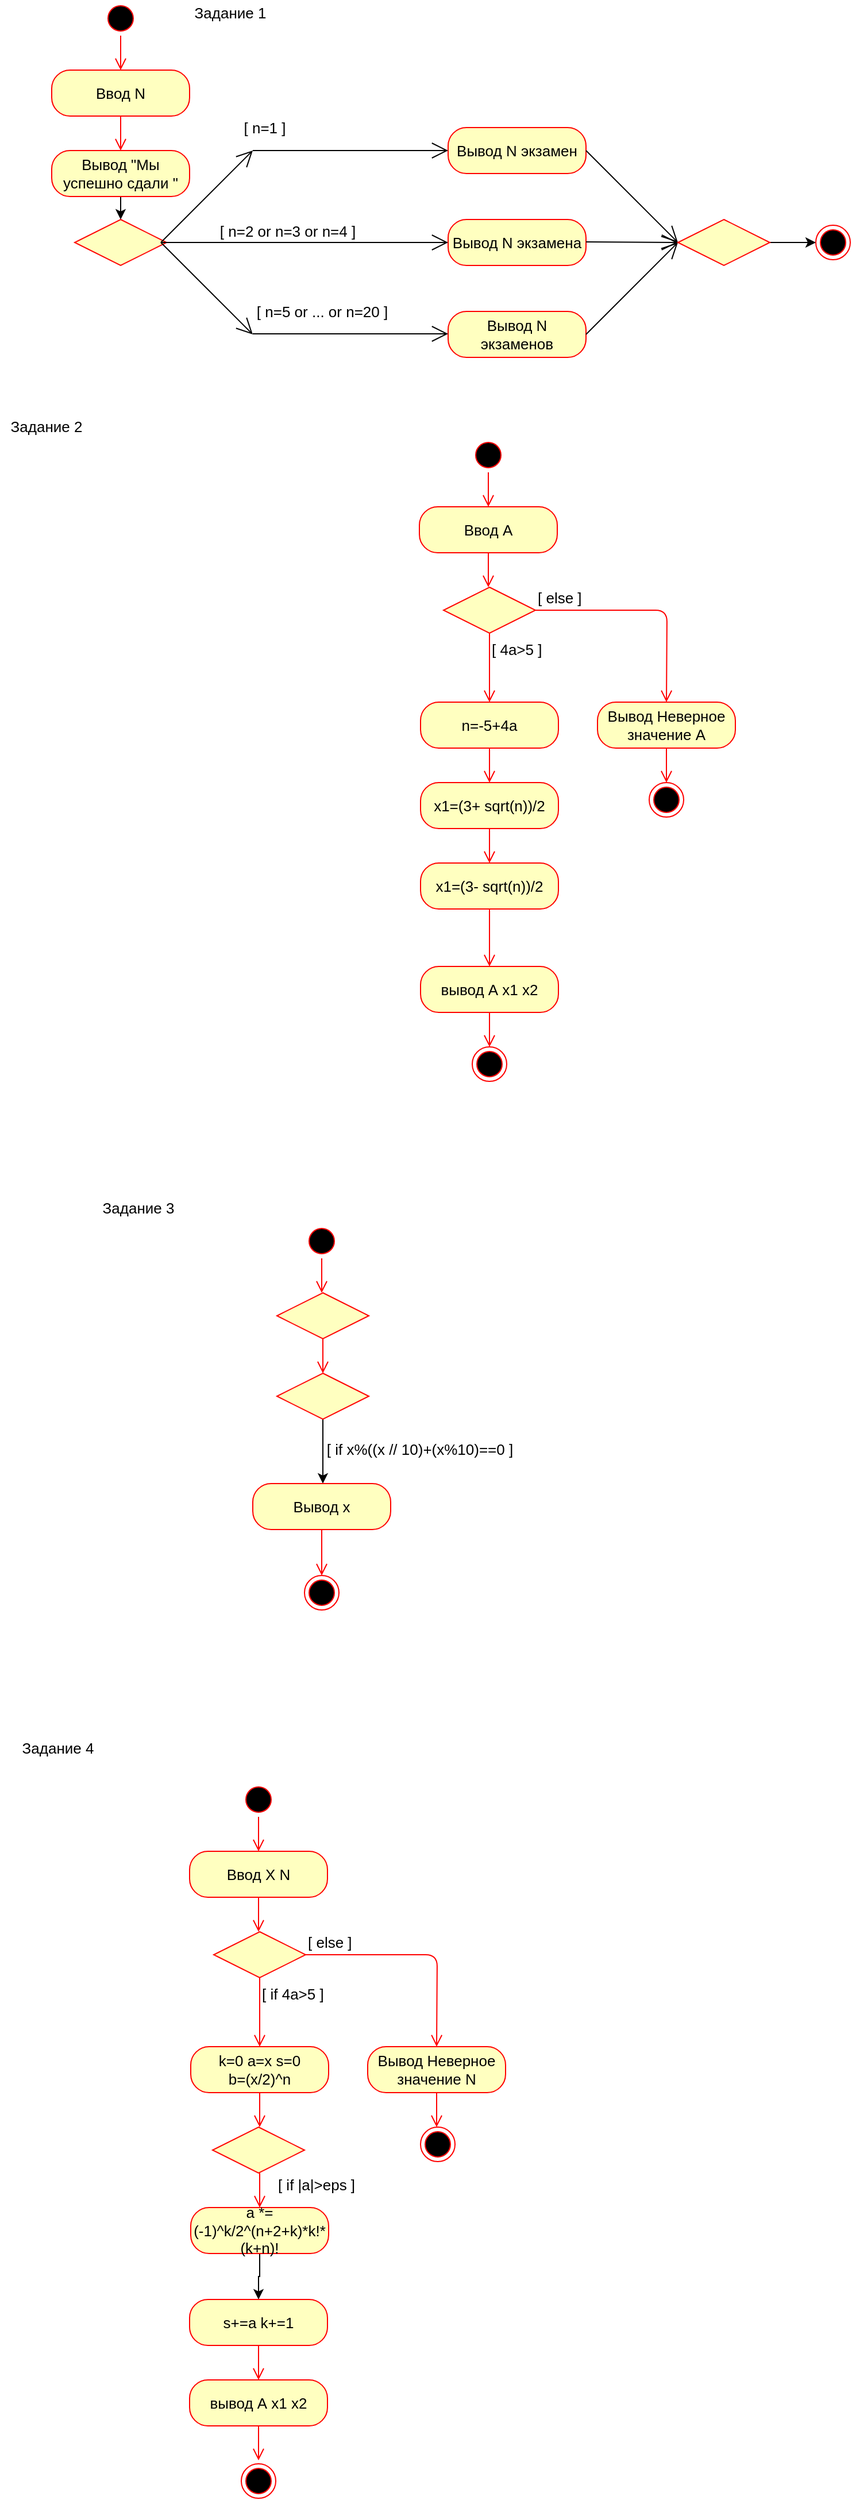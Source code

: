 <mxfile version="14.6.10" type="device"><diagram name="Page-1" id="e7e014a7-5840-1c2e-5031-d8a46d1fe8dd"><mxGraphModel dx="952" dy="645" grid="1" gridSize="10" guides="1" tooltips="1" connect="1" arrows="1" fold="1" page="1" pageScale="1" pageWidth="1169" pageHeight="826" background="#ffffff" math="0" shadow="0"><root><mxCell id="0"/><mxCell id="1" parent="0"/><mxCell id="RnOGpLD5LhR4935TJynP-41" value="" style="ellipse;html=1;shape=startState;fillColor=#000000;strokeColor=#ff0000;fontSize=13;" parent="1" vertex="1"><mxGeometry x="310" y="10" width="30" height="30" as="geometry"/></mxCell><mxCell id="RnOGpLD5LhR4935TJynP-42" value="" style="edgeStyle=orthogonalEdgeStyle;html=1;verticalAlign=bottom;endArrow=open;endSize=8;strokeColor=#ff0000;fontSize=13;" parent="1" source="RnOGpLD5LhR4935TJynP-41" edge="1"><mxGeometry relative="1" as="geometry"><mxPoint x="325" y="70" as="targetPoint"/></mxGeometry></mxCell><mxCell id="RnOGpLD5LhR4935TJynP-43" value="Ввод N" style="rounded=1;whiteSpace=wrap;html=1;arcSize=40;fontColor=#000000;fillColor=#ffffc0;strokeColor=#ff0000;fontSize=13;" parent="1" vertex="1"><mxGeometry x="265" y="70" width="120" height="40" as="geometry"/></mxCell><mxCell id="RnOGpLD5LhR4935TJynP-44" value="" style="edgeStyle=orthogonalEdgeStyle;html=1;verticalAlign=bottom;endArrow=open;endSize=8;strokeColor=#ff0000;fontSize=13;" parent="1" source="RnOGpLD5LhR4935TJynP-43" edge="1"><mxGeometry relative="1" as="geometry"><mxPoint x="325" y="140" as="targetPoint"/></mxGeometry></mxCell><mxCell id="RnOGpLD5LhR4935TJynP-45" value="" style="rhombus;whiteSpace=wrap;html=1;fillColor=#ffffc0;strokeColor=#ff0000;fontSize=13;" parent="1" vertex="1"><mxGeometry x="285" y="200" width="80" height="40" as="geometry"/></mxCell><mxCell id="RnOGpLD5LhR4935TJynP-50" value="Вывод N экзамен" style="rounded=1;whiteSpace=wrap;html=1;arcSize=40;fontColor=#000000;fillColor=#ffffc0;strokeColor=#ff0000;fontSize=13;" parent="1" vertex="1"><mxGeometry x="610" y="120" width="120" height="40" as="geometry"/></mxCell><mxCell id="RnOGpLD5LhR4935TJynP-53" style="edgeStyle=orthogonalEdgeStyle;rounded=0;orthogonalLoop=1;jettySize=auto;html=1;exitX=0.5;exitY=1;exitDx=0;exitDy=0;entryX=0.5;entryY=0;entryDx=0;entryDy=0;fontSize=13;" parent="1" source="RnOGpLD5LhR4935TJynP-52" target="RnOGpLD5LhR4935TJynP-45" edge="1"><mxGeometry relative="1" as="geometry"/></mxCell><mxCell id="RnOGpLD5LhR4935TJynP-52" value="Вывод &quot;Мы успешно сдали &quot;" style="rounded=1;whiteSpace=wrap;html=1;arcSize=40;fontColor=#000000;fillColor=#ffffc0;strokeColor=#ff0000;fontSize=13;" parent="1" vertex="1"><mxGeometry x="265" y="140" width="120" height="40" as="geometry"/></mxCell><mxCell id="RnOGpLD5LhR4935TJynP-54" value="Вывод N экзамена" style="rounded=1;whiteSpace=wrap;html=1;arcSize=40;fontColor=#000000;fillColor=#ffffc0;strokeColor=#ff0000;fontSize=13;" parent="1" vertex="1"><mxGeometry x="610" y="200" width="120" height="40" as="geometry"/></mxCell><mxCell id="RnOGpLD5LhR4935TJynP-55" value="Вывод N экзаменов" style="rounded=1;whiteSpace=wrap;html=1;arcSize=40;fontColor=#000000;fillColor=#ffffc0;strokeColor=#ff0000;fontSize=13;" parent="1" vertex="1"><mxGeometry x="610" y="280" width="120" height="40" as="geometry"/></mxCell><mxCell id="RnOGpLD5LhR4935TJynP-56" value="" style="endArrow=open;endFill=1;endSize=12;html=1;fontSize=13;" parent="1" edge="1"><mxGeometry width="160" relative="1" as="geometry"><mxPoint x="360" y="220" as="sourcePoint"/><mxPoint x="440" y="140" as="targetPoint"/></mxGeometry></mxCell><mxCell id="RnOGpLD5LhR4935TJynP-57" value="" style="endArrow=open;endFill=1;endSize=12;html=1;entryX=0;entryY=0.5;entryDx=0;entryDy=0;fontSize=13;" parent="1" target="RnOGpLD5LhR4935TJynP-54" edge="1"><mxGeometry width="160" relative="1" as="geometry"><mxPoint x="360" y="220" as="sourcePoint"/><mxPoint x="520" y="220" as="targetPoint"/></mxGeometry></mxCell><mxCell id="RnOGpLD5LhR4935TJynP-58" value="" style="endArrow=open;endFill=1;endSize=12;html=1;fontSize=13;" parent="1" edge="1"><mxGeometry width="160" relative="1" as="geometry"><mxPoint x="360" y="220" as="sourcePoint"/><mxPoint x="440" y="300" as="targetPoint"/></mxGeometry></mxCell><mxCell id="RnOGpLD5LhR4935TJynP-59" value="" style="endArrow=open;endFill=1;endSize=12;html=1;entryX=0;entryY=0.5;entryDx=0;entryDy=0;fontSize=13;" parent="1" target="RnOGpLD5LhR4935TJynP-50" edge="1"><mxGeometry width="160" relative="1" as="geometry"><mxPoint x="440" y="140" as="sourcePoint"/><mxPoint x="600" y="140" as="targetPoint"/><Array as="points"><mxPoint x="520" y="140"/></Array></mxGeometry></mxCell><mxCell id="RnOGpLD5LhR4935TJynP-60" value="" style="endArrow=open;endFill=1;endSize=12;html=1;entryX=0;entryY=0.5;entryDx=0;entryDy=0;fontSize=13;" parent="1" edge="1"><mxGeometry width="160" relative="1" as="geometry"><mxPoint x="440" y="299.5" as="sourcePoint"/><mxPoint x="610" y="299.5" as="targetPoint"/><Array as="points"><mxPoint x="520" y="299.5"/></Array></mxGeometry></mxCell><mxCell id="RnOGpLD5LhR4935TJynP-61" value="[ n=1 ]" style="text;html=1;align=center;verticalAlign=middle;resizable=0;points=[];autosize=1;strokeColor=none;fontSize=13;" parent="1" vertex="1"><mxGeometry x="425" y="110" width="50" height="20" as="geometry"/></mxCell><mxCell id="RnOGpLD5LhR4935TJynP-62" value="[ n=2 or n=3 or n=4 ]" style="text;html=1;align=center;verticalAlign=middle;resizable=0;points=[];autosize=1;strokeColor=none;fontSize=13;" parent="1" vertex="1"><mxGeometry x="405" y="200" width="130" height="20" as="geometry"/></mxCell><mxCell id="RnOGpLD5LhR4935TJynP-63" value="[ n=5 or ... or n=20 ]" style="text;html=1;align=center;verticalAlign=middle;resizable=0;points=[];autosize=1;strokeColor=none;fontSize=13;" parent="1" vertex="1"><mxGeometry x="435" y="270" width="130" height="20" as="geometry"/></mxCell><mxCell id="RnOGpLD5LhR4935TJynP-64" value="" style="endArrow=open;endFill=1;endSize=12;html=1;fontSize=13;" parent="1" edge="1"><mxGeometry width="160" relative="1" as="geometry"><mxPoint x="730" y="300" as="sourcePoint"/><mxPoint x="810" y="220" as="targetPoint"/></mxGeometry></mxCell><mxCell id="RnOGpLD5LhR4935TJynP-65" value="" style="endArrow=open;endFill=1;endSize=12;html=1;fontSize=13;" parent="1" edge="1"><mxGeometry width="160" relative="1" as="geometry"><mxPoint x="730" y="140" as="sourcePoint"/><mxPoint x="810" y="220" as="targetPoint"/></mxGeometry></mxCell><mxCell id="RnOGpLD5LhR4935TJynP-66" value="" style="endArrow=open;endFill=1;endSize=12;html=1;fontSize=13;" parent="1" edge="1"><mxGeometry width="160" relative="1" as="geometry"><mxPoint x="730" y="219.5" as="sourcePoint"/><mxPoint x="810" y="220" as="targetPoint"/></mxGeometry></mxCell><mxCell id="RnOGpLD5LhR4935TJynP-69" value="" style="edgeStyle=orthogonalEdgeStyle;rounded=0;orthogonalLoop=1;jettySize=auto;html=1;fontSize=13;" parent="1" source="RnOGpLD5LhR4935TJynP-67" target="RnOGpLD5LhR4935TJynP-68" edge="1"><mxGeometry relative="1" as="geometry"/></mxCell><mxCell id="RnOGpLD5LhR4935TJynP-67" value="" style="rhombus;whiteSpace=wrap;html=1;fillColor=#ffffc0;strokeColor=#ff0000;fontSize=13;" parent="1" vertex="1"><mxGeometry x="810" y="200" width="80" height="40" as="geometry"/></mxCell><mxCell id="RnOGpLD5LhR4935TJynP-68" value="" style="ellipse;html=1;shape=endState;fillColor=#000000;strokeColor=#ff0000;fontSize=13;" parent="1" vertex="1"><mxGeometry x="930" y="205" width="30" height="30" as="geometry"/></mxCell><mxCell id="RnOGpLD5LhR4935TJynP-71" value="Задание 2" style="text;html=1;align=center;verticalAlign=middle;resizable=0;points=[];autosize=1;strokeColor=none;fontSize=13;" parent="1" vertex="1"><mxGeometry x="220" y="370" width="80" height="20" as="geometry"/></mxCell><mxCell id="RnOGpLD5LhR4935TJynP-72" value="Задание 1" style="text;html=1;align=center;verticalAlign=middle;resizable=0;points=[];autosize=1;strokeColor=none;fontSize=13;" parent="1" vertex="1"><mxGeometry x="380" y="10" width="80" height="20" as="geometry"/></mxCell><mxCell id="RnOGpLD5LhR4935TJynP-73" value="" style="ellipse;html=1;shape=startState;fillColor=#000000;strokeColor=#ff0000;fontSize=13;" parent="1" vertex="1"><mxGeometry x="630" y="390" width="30" height="30" as="geometry"/></mxCell><mxCell id="RnOGpLD5LhR4935TJynP-74" value="" style="edgeStyle=orthogonalEdgeStyle;html=1;verticalAlign=bottom;endArrow=open;endSize=8;strokeColor=#ff0000;fontSize=13;" parent="1" source="RnOGpLD5LhR4935TJynP-73" edge="1"><mxGeometry relative="1" as="geometry"><mxPoint x="645" y="450" as="targetPoint"/></mxGeometry></mxCell><mxCell id="RnOGpLD5LhR4935TJynP-75" value="Ввод А" style="rounded=1;whiteSpace=wrap;html=1;arcSize=40;fontColor=#000000;fillColor=#ffffc0;strokeColor=#ff0000;fontSize=13;" parent="1" vertex="1"><mxGeometry x="585" y="450" width="120" height="40" as="geometry"/></mxCell><mxCell id="RnOGpLD5LhR4935TJynP-76" value="" style="edgeStyle=orthogonalEdgeStyle;html=1;verticalAlign=bottom;endArrow=open;endSize=8;strokeColor=#ff0000;fontSize=13;" parent="1" source="RnOGpLD5LhR4935TJynP-75" edge="1"><mxGeometry relative="1" as="geometry"><mxPoint x="645" y="520" as="targetPoint"/></mxGeometry></mxCell><mxCell id="RnOGpLD5LhR4935TJynP-77" value="" style="rhombus;whiteSpace=wrap;html=1;fillColor=#ffffc0;strokeColor=#ff0000;fontSize=13;" parent="1" vertex="1"><mxGeometry x="606" y="520" width="80" height="40" as="geometry"/></mxCell><mxCell id="RnOGpLD5LhR4935TJynP-78" value="[ else ]" style="edgeStyle=orthogonalEdgeStyle;html=1;align=left;verticalAlign=bottom;endArrow=open;endSize=8;strokeColor=#ff0000;fontSize=13;" parent="1" source="RnOGpLD5LhR4935TJynP-77" edge="1"><mxGeometry x="-1" relative="1" as="geometry"><mxPoint x="800" y="620" as="targetPoint"/></mxGeometry></mxCell><mxCell id="RnOGpLD5LhR4935TJynP-79" value="[ 4a&amp;gt;5 ]" style="edgeStyle=orthogonalEdgeStyle;html=1;align=left;verticalAlign=top;endArrow=open;endSize=8;strokeColor=#ff0000;fontSize=13;" parent="1" source="RnOGpLD5LhR4935TJynP-77" edge="1"><mxGeometry x="-1" relative="1" as="geometry"><mxPoint x="646" y="620" as="targetPoint"/></mxGeometry></mxCell><mxCell id="RnOGpLD5LhR4935TJynP-80" value="n=-5+4a" style="rounded=1;whiteSpace=wrap;html=1;arcSize=40;fontColor=#000000;fillColor=#ffffc0;strokeColor=#ff0000;fontSize=13;" parent="1" vertex="1"><mxGeometry x="586" y="620" width="120" height="40" as="geometry"/></mxCell><mxCell id="RnOGpLD5LhR4935TJynP-81" value="" style="edgeStyle=orthogonalEdgeStyle;html=1;verticalAlign=bottom;endArrow=open;endSize=8;strokeColor=#ff0000;fontSize=13;" parent="1" source="RnOGpLD5LhR4935TJynP-80" edge="1"><mxGeometry relative="1" as="geometry"><mxPoint x="646" y="690" as="targetPoint"/></mxGeometry></mxCell><mxCell id="RnOGpLD5LhR4935TJynP-82" value="x1=(3+ sqrt(n))/2" style="rounded=1;whiteSpace=wrap;html=1;arcSize=40;fontColor=#000000;fillColor=#ffffc0;strokeColor=#ff0000;fontSize=13;" parent="1" vertex="1"><mxGeometry x="586" y="690" width="120" height="40" as="geometry"/></mxCell><mxCell id="RnOGpLD5LhR4935TJynP-83" value="" style="edgeStyle=orthogonalEdgeStyle;html=1;verticalAlign=bottom;endArrow=open;endSize=8;strokeColor=#ff0000;fontSize=13;" parent="1" source="RnOGpLD5LhR4935TJynP-82" edge="1"><mxGeometry relative="1" as="geometry"><mxPoint x="646" y="760" as="targetPoint"/></mxGeometry></mxCell><mxCell id="RnOGpLD5LhR4935TJynP-84" value="x1=(3- sqrt(n))/2" style="rounded=1;whiteSpace=wrap;html=1;arcSize=40;fontColor=#000000;fillColor=#ffffc0;strokeColor=#ff0000;fontSize=13;" parent="1" vertex="1"><mxGeometry x="586" y="760" width="120" height="40" as="geometry"/></mxCell><mxCell id="RnOGpLD5LhR4935TJynP-85" value="" style="edgeStyle=orthogonalEdgeStyle;html=1;verticalAlign=bottom;endArrow=open;endSize=8;strokeColor=#ff0000;entryX=0.5;entryY=0;entryDx=0;entryDy=0;fontSize=13;" parent="1" source="RnOGpLD5LhR4935TJynP-84" target="RnOGpLD5LhR4935TJynP-93" edge="1"><mxGeometry relative="1" as="geometry"><mxPoint x="700" y="846" as="targetPoint"/></mxGeometry></mxCell><mxCell id="RnOGpLD5LhR4935TJynP-86" value="Вывод Неверное значение А" style="rounded=1;whiteSpace=wrap;html=1;arcSize=40;fontColor=#000000;fillColor=#ffffc0;strokeColor=#ff0000;fontSize=13;" parent="1" vertex="1"><mxGeometry x="740" y="620" width="120" height="40" as="geometry"/></mxCell><mxCell id="RnOGpLD5LhR4935TJynP-87" value="" style="edgeStyle=orthogonalEdgeStyle;html=1;verticalAlign=bottom;endArrow=open;endSize=8;strokeColor=#ff0000;fontSize=13;" parent="1" source="RnOGpLD5LhR4935TJynP-86" edge="1"><mxGeometry relative="1" as="geometry"><mxPoint x="800" y="690" as="targetPoint"/></mxGeometry></mxCell><mxCell id="RnOGpLD5LhR4935TJynP-93" value="вывод А х1 х2" style="rounded=1;whiteSpace=wrap;html=1;arcSize=40;fontColor=#000000;fillColor=#ffffc0;strokeColor=#ff0000;fontSize=13;" parent="1" vertex="1"><mxGeometry x="586" y="850" width="120" height="40" as="geometry"/></mxCell><mxCell id="RnOGpLD5LhR4935TJynP-94" value="" style="edgeStyle=orthogonalEdgeStyle;html=1;verticalAlign=bottom;endArrow=open;endSize=8;strokeColor=#ff0000;fontSize=13;" parent="1" source="RnOGpLD5LhR4935TJynP-93" edge="1"><mxGeometry relative="1" as="geometry"><mxPoint x="646" y="920" as="targetPoint"/></mxGeometry></mxCell><mxCell id="RnOGpLD5LhR4935TJynP-95" value="" style="ellipse;html=1;shape=endState;fillColor=#000000;strokeColor=#ff0000;fontSize=13;" parent="1" vertex="1"><mxGeometry x="785" y="690" width="30" height="30" as="geometry"/></mxCell><mxCell id="RnOGpLD5LhR4935TJynP-96" value="Задание 3" style="text;html=1;align=center;verticalAlign=middle;resizable=0;points=[];autosize=1;strokeColor=none;fontSize=13;" parent="1" vertex="1"><mxGeometry x="300" y="1050" width="80" height="20" as="geometry"/></mxCell><mxCell id="RnOGpLD5LhR4935TJynP-97" value="" style="ellipse;html=1;shape=startState;fillColor=#000000;strokeColor=#ff0000;fontSize=13;" parent="1" vertex="1"><mxGeometry x="485" y="1074" width="30" height="30" as="geometry"/></mxCell><mxCell id="RnOGpLD5LhR4935TJynP-98" value="" style="edgeStyle=orthogonalEdgeStyle;html=1;verticalAlign=bottom;endArrow=open;endSize=8;strokeColor=#ff0000;fontSize=13;" parent="1" source="RnOGpLD5LhR4935TJynP-97" edge="1"><mxGeometry relative="1" as="geometry"><mxPoint x="500" y="1134" as="targetPoint"/></mxGeometry></mxCell><mxCell id="RnOGpLD5LhR4935TJynP-101" value="" style="rhombus;whiteSpace=wrap;html=1;fillColor=#ffffc0;strokeColor=#ff0000;fontSize=13;" parent="1" vertex="1"><mxGeometry x="461" y="1134" width="80" height="40" as="geometry"/></mxCell><mxCell id="RnOGpLD5LhR4935TJynP-103" value="" style="edgeStyle=orthogonalEdgeStyle;html=1;align=left;verticalAlign=top;endArrow=open;endSize=8;strokeColor=#ff0000;fontSize=13;" parent="1" source="RnOGpLD5LhR4935TJynP-101" edge="1"><mxGeometry x="-0.333" y="29" relative="1" as="geometry"><mxPoint x="501" y="1204" as="targetPoint"/><mxPoint as="offset"/></mxGeometry></mxCell><mxCell id="RnOGpLD5LhR4935TJynP-121" style="edgeStyle=orthogonalEdgeStyle;rounded=0;orthogonalLoop=1;jettySize=auto;html=1;exitX=0.5;exitY=1;exitDx=0;exitDy=0;fontSize=13;" parent="1" source="RnOGpLD5LhR4935TJynP-119" edge="1"><mxGeometry relative="1" as="geometry"><mxPoint x="501" y="1300" as="targetPoint"/></mxGeometry></mxCell><mxCell id="RnOGpLD5LhR4935TJynP-119" value="" style="rhombus;whiteSpace=wrap;html=1;fillColor=#ffffc0;strokeColor=#ff0000;fontSize=13;" parent="1" vertex="1"><mxGeometry x="461" y="1204" width="80" height="40" as="geometry"/></mxCell><mxCell id="RnOGpLD5LhR4935TJynP-123" value="[ if x%((x // 10)+(x%10)==0 ]" style="text;html=1;align=center;verticalAlign=middle;resizable=0;points=[];autosize=1;strokeColor=none;fontSize=13;" parent="1" vertex="1"><mxGeometry x="495" y="1260" width="180" height="20" as="geometry"/></mxCell><mxCell id="RnOGpLD5LhR4935TJynP-124" value="Вывод х" style="rounded=1;whiteSpace=wrap;html=1;arcSize=40;fontColor=#000000;fillColor=#ffffc0;strokeColor=#ff0000;fontSize=13;" parent="1" vertex="1"><mxGeometry x="440" y="1300" width="120" height="40" as="geometry"/></mxCell><mxCell id="RnOGpLD5LhR4935TJynP-125" value="" style="edgeStyle=orthogonalEdgeStyle;html=1;verticalAlign=bottom;endArrow=open;endSize=8;strokeColor=#ff0000;fontSize=13;" parent="1" source="RnOGpLD5LhR4935TJynP-124" edge="1"><mxGeometry relative="1" as="geometry"><mxPoint x="500" y="1380" as="targetPoint"/></mxGeometry></mxCell><mxCell id="RnOGpLD5LhR4935TJynP-129" value="" style="ellipse;html=1;shape=endState;fillColor=#000000;strokeColor=#ff0000;fontSize=13;" parent="1" vertex="1"><mxGeometry x="485" y="1380" width="30" height="30" as="geometry"/></mxCell><mxCell id="RnOGpLD5LhR4935TJynP-130" value="Задание 4&lt;br style=&quot;font-size: 13px;&quot;&gt;" style="text;html=1;align=center;verticalAlign=middle;resizable=0;points=[];autosize=1;strokeColor=none;fontSize=13;" parent="1" vertex="1"><mxGeometry x="230" y="1520" width="80" height="20" as="geometry"/></mxCell><mxCell id="RnOGpLD5LhR4935TJynP-131" value="" style="ellipse;html=1;shape=startState;fillColor=#000000;strokeColor=#ff0000;fontSize=13;" parent="1" vertex="1"><mxGeometry x="430" y="1560" width="30" height="30" as="geometry"/></mxCell><mxCell id="RnOGpLD5LhR4935TJynP-132" value="" style="edgeStyle=orthogonalEdgeStyle;html=1;verticalAlign=bottom;endArrow=open;endSize=8;strokeColor=#ff0000;fontSize=13;" parent="1" source="RnOGpLD5LhR4935TJynP-131" edge="1"><mxGeometry relative="1" as="geometry"><mxPoint x="445" y="1620" as="targetPoint"/></mxGeometry></mxCell><mxCell id="RnOGpLD5LhR4935TJynP-133" value="Ввод Х N" style="rounded=1;whiteSpace=wrap;html=1;arcSize=40;fontColor=#000000;fillColor=#ffffc0;strokeColor=#ff0000;fontSize=13;" parent="1" vertex="1"><mxGeometry x="385" y="1620" width="120" height="40" as="geometry"/></mxCell><mxCell id="RnOGpLD5LhR4935TJynP-134" value="" style="edgeStyle=orthogonalEdgeStyle;html=1;verticalAlign=bottom;endArrow=open;endSize=8;strokeColor=#ff0000;fontSize=13;" parent="1" source="RnOGpLD5LhR4935TJynP-133" edge="1"><mxGeometry relative="1" as="geometry"><mxPoint x="445" y="1690" as="targetPoint"/></mxGeometry></mxCell><mxCell id="RnOGpLD5LhR4935TJynP-135" value="" style="rhombus;whiteSpace=wrap;html=1;fillColor=#ffffc0;strokeColor=#ff0000;fontSize=13;" parent="1" vertex="1"><mxGeometry x="406" y="1690" width="80" height="40" as="geometry"/></mxCell><mxCell id="RnOGpLD5LhR4935TJynP-136" value="[ else ]" style="edgeStyle=orthogonalEdgeStyle;html=1;align=left;verticalAlign=bottom;endArrow=open;endSize=8;strokeColor=#ff0000;fontSize=13;" parent="1" source="RnOGpLD5LhR4935TJynP-135" edge="1"><mxGeometry x="-1" relative="1" as="geometry"><mxPoint x="600" y="1790" as="targetPoint"/></mxGeometry></mxCell><mxCell id="RnOGpLD5LhR4935TJynP-137" value="[ if&amp;nbsp;4a&amp;gt;5 ]" style="edgeStyle=orthogonalEdgeStyle;html=1;align=left;verticalAlign=top;endArrow=open;endSize=8;strokeColor=#ff0000;fontSize=13;" parent="1" source="RnOGpLD5LhR4935TJynP-135" edge="1"><mxGeometry x="-1" relative="1" as="geometry"><mxPoint x="446" y="1790" as="targetPoint"/></mxGeometry></mxCell><mxCell id="RnOGpLD5LhR4935TJynP-138" value="k=0 a=x s=0 &lt;br style=&quot;font-size: 13px;&quot;&gt;b=(x/2)^n" style="rounded=1;whiteSpace=wrap;html=1;arcSize=40;fontColor=#000000;fillColor=#ffffc0;strokeColor=#ff0000;fontSize=13;" parent="1" vertex="1"><mxGeometry x="386" y="1790" width="120" height="40" as="geometry"/></mxCell><mxCell id="RnOGpLD5LhR4935TJynP-139" value="" style="edgeStyle=orthogonalEdgeStyle;html=1;verticalAlign=bottom;endArrow=open;endSize=8;strokeColor=#ff0000;fontSize=13;" parent="1" source="RnOGpLD5LhR4935TJynP-138" edge="1"><mxGeometry relative="1" as="geometry"><mxPoint x="446" y="1860" as="targetPoint"/></mxGeometry></mxCell><mxCell id="RnOGpLD5LhR4935TJynP-141" value="" style="edgeStyle=orthogonalEdgeStyle;html=1;verticalAlign=bottom;endArrow=open;endSize=8;strokeColor=#ff0000;fontSize=13;" parent="1" edge="1"><mxGeometry relative="1" as="geometry"><mxPoint x="446" y="1930" as="targetPoint"/><mxPoint x="446" y="1900" as="sourcePoint"/></mxGeometry></mxCell><mxCell id="RnOGpLD5LhR4935TJynP-156" style="edgeStyle=orthogonalEdgeStyle;rounded=0;orthogonalLoop=1;jettySize=auto;html=1;exitX=0.5;exitY=1;exitDx=0;exitDy=0;entryX=0.5;entryY=0;entryDx=0;entryDy=0;fontSize=13;" parent="1" source="RnOGpLD5LhR4935TJynP-142" target="RnOGpLD5LhR4935TJynP-154" edge="1"><mxGeometry relative="1" as="geometry"/></mxCell><mxCell id="RnOGpLD5LhR4935TJynP-142" value="a *= (-1)^k/2^(n+2+k)*k!*(k+n)!" style="rounded=1;whiteSpace=wrap;html=1;arcSize=40;fontColor=#000000;fillColor=#ffffc0;strokeColor=#ff0000;fontSize=13;" parent="1" vertex="1"><mxGeometry x="386" y="1930" width="120" height="40" as="geometry"/></mxCell><mxCell id="RnOGpLD5LhR4935TJynP-144" value="Вывод Неверное значение N" style="rounded=1;whiteSpace=wrap;html=1;arcSize=40;fontColor=#000000;fillColor=#ffffc0;strokeColor=#ff0000;fontSize=13;" parent="1" vertex="1"><mxGeometry x="540" y="1790" width="120" height="40" as="geometry"/></mxCell><mxCell id="RnOGpLD5LhR4935TJynP-145" value="" style="edgeStyle=orthogonalEdgeStyle;html=1;verticalAlign=bottom;endArrow=open;endSize=8;strokeColor=#ff0000;fontSize=13;" parent="1" source="RnOGpLD5LhR4935TJynP-144" edge="1"><mxGeometry relative="1" as="geometry"><mxPoint x="600" y="1860" as="targetPoint"/></mxGeometry></mxCell><mxCell id="RnOGpLD5LhR4935TJynP-150" value="вывод А х1 х2" style="rounded=1;whiteSpace=wrap;html=1;arcSize=40;fontColor=#000000;fillColor=#ffffc0;strokeColor=#ff0000;fontSize=13;" parent="1" vertex="1"><mxGeometry x="385" y="2080" width="120" height="40" as="geometry"/></mxCell><mxCell id="RnOGpLD5LhR4935TJynP-151" value="" style="edgeStyle=orthogonalEdgeStyle;html=1;verticalAlign=bottom;endArrow=open;endSize=8;strokeColor=#ff0000;fontSize=13;" parent="1" source="RnOGpLD5LhR4935TJynP-150" edge="1"><mxGeometry relative="1" as="geometry"><mxPoint x="445" y="2150" as="targetPoint"/></mxGeometry></mxCell><mxCell id="RnOGpLD5LhR4935TJynP-152" value="" style="ellipse;html=1;shape=endState;fillColor=#000000;strokeColor=#ff0000;fontSize=13;" parent="1" vertex="1"><mxGeometry x="430" y="2153" width="30" height="30" as="geometry"/></mxCell><mxCell id="RnOGpLD5LhR4935TJynP-153" value="" style="rhombus;whiteSpace=wrap;html=1;fillColor=#ffffc0;strokeColor=#ff0000;fontSize=13;" parent="1" vertex="1"><mxGeometry x="405" y="1860" width="80" height="40" as="geometry"/></mxCell><mxCell id="RnOGpLD5LhR4935TJynP-154" value="s+=a k+=1" style="rounded=1;whiteSpace=wrap;html=1;arcSize=40;fontColor=#000000;fillColor=#ffffc0;strokeColor=#ff0000;fontSize=13;" parent="1" vertex="1"><mxGeometry x="385" y="2010" width="120" height="40" as="geometry"/></mxCell><mxCell id="RnOGpLD5LhR4935TJynP-155" value="" style="edgeStyle=orthogonalEdgeStyle;html=1;verticalAlign=bottom;endArrow=open;endSize=8;strokeColor=#ff0000;fontSize=13;" parent="1" edge="1"><mxGeometry relative="1" as="geometry"><mxPoint x="445" y="2080" as="targetPoint"/><mxPoint x="445" y="2050" as="sourcePoint"/><Array as="points"><mxPoint x="445" y="2077"/></Array></mxGeometry></mxCell><mxCell id="RnOGpLD5LhR4935TJynP-157" value="[ if |a|&amp;gt;eps ]" style="text;html=1;align=center;verticalAlign=middle;resizable=0;points=[];autosize=1;strokeColor=none;fontSize=13;" parent="1" vertex="1"><mxGeometry x="455" y="1900" width="80" height="20" as="geometry"/></mxCell><mxCell id="F0ZUDyF77vSJ-UQmMsWI-1" value="" style="ellipse;html=1;shape=endState;fillColor=#000000;strokeColor=#ff0000;fontSize=13;" vertex="1" parent="1"><mxGeometry x="631" y="920" width="30" height="30" as="geometry"/></mxCell><mxCell id="F0ZUDyF77vSJ-UQmMsWI-3" value="" style="ellipse;html=1;shape=endState;fillColor=#000000;strokeColor=#ff0000;fontSize=13;" vertex="1" parent="1"><mxGeometry x="586" y="1860" width="30" height="30" as="geometry"/></mxCell></root></mxGraphModel></diagram></mxfile>